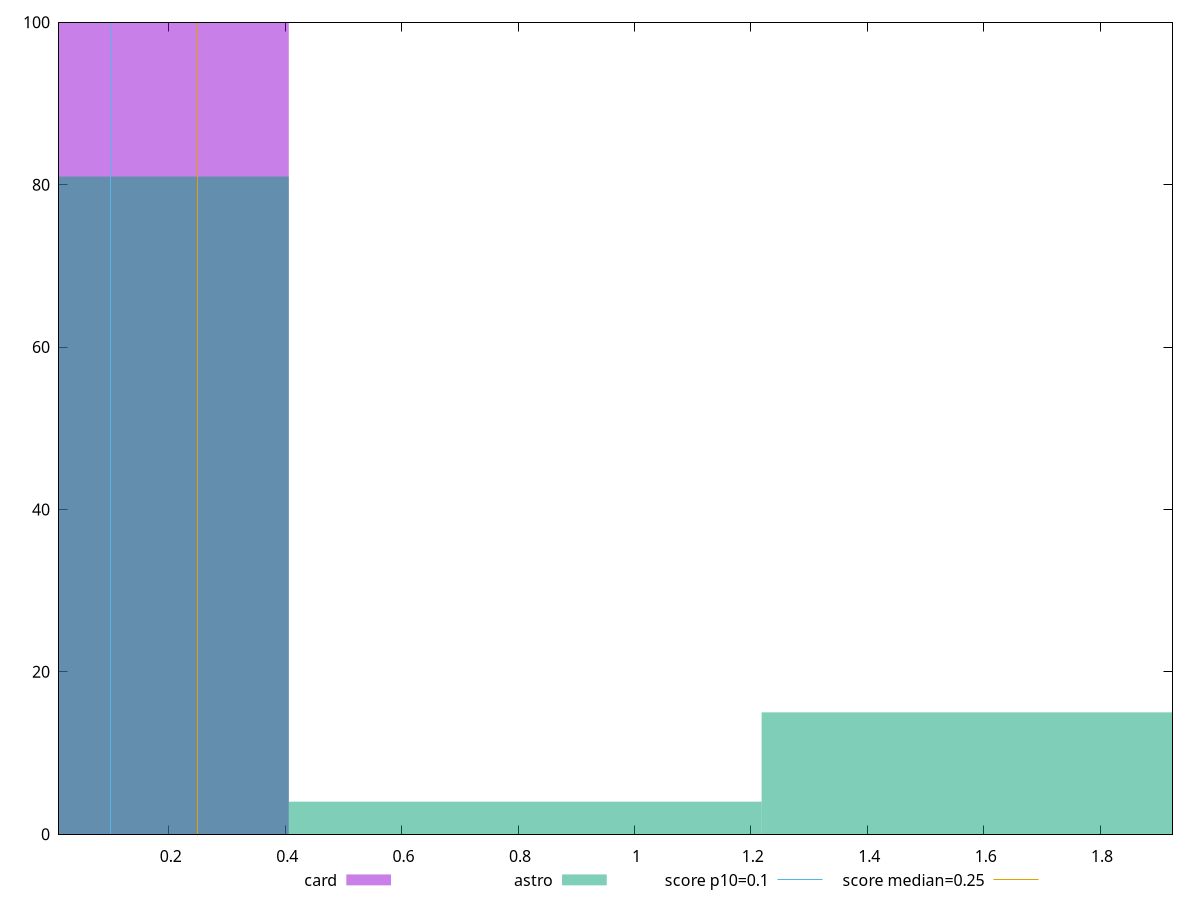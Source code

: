 reset

$card <<EOF
0 100
EOF

$astro <<EOF
0 81
1.6246413003831066 15
0.8123206501915533 4
EOF

set key outside below
set boxwidth 0.8123206501915533
set xrange [0.011352840529547797:1.9244194030761719]
set yrange [0:100]
set trange [0:100]
set style fill transparent solid 0.5 noborder

set parametric
set terminal svg size 640, 500 enhanced background rgb 'white'
set output "reports/report_00028_2021-02-24T12-49-42.674Z/cumulative-layout-shift/comparison/histogram/2_vs_3.svg"

plot $card title "card" with boxes, \
     $astro title "astro" with boxes, \
     0.1,t title "score p10=0.1", \
     0.25,t title "score median=0.25"

reset
